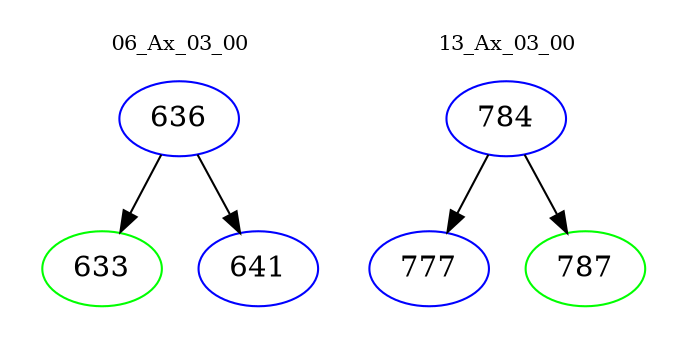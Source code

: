digraph{
subgraph cluster_0 {
color = white
label = "06_Ax_03_00";
fontsize=10;
T0_636 [label="636", color="blue"]
T0_636 -> T0_633 [color="black"]
T0_633 [label="633", color="green"]
T0_636 -> T0_641 [color="black"]
T0_641 [label="641", color="blue"]
}
subgraph cluster_1 {
color = white
label = "13_Ax_03_00";
fontsize=10;
T1_784 [label="784", color="blue"]
T1_784 -> T1_777 [color="black"]
T1_777 [label="777", color="blue"]
T1_784 -> T1_787 [color="black"]
T1_787 [label="787", color="green"]
}
}
